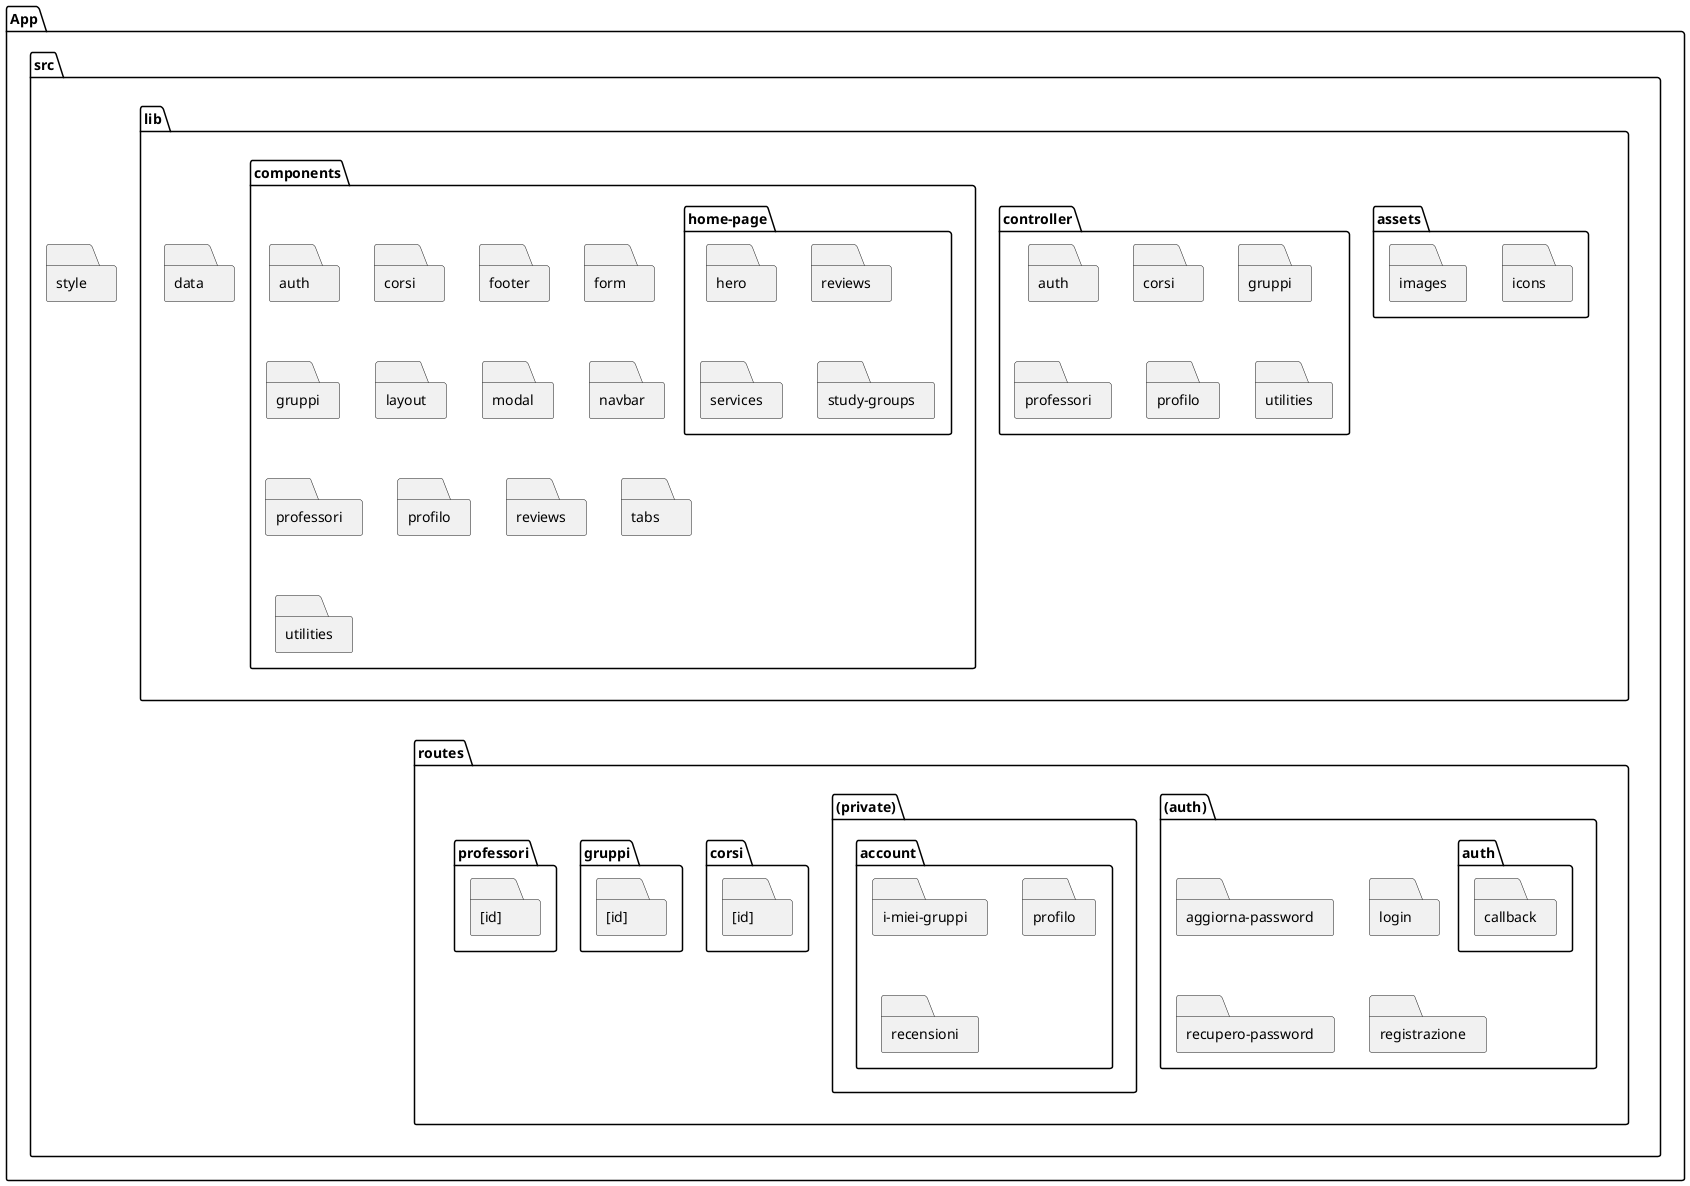 @startuml PackageDiagram

package App {
   package src{
        package lib {
            package assets_lib as "assets" {
                folder icons_asset as "icons"
                folder images_asset as "images"
            }
            
            package controller_lib as "controller" {
                folder auth_controller as "auth"
                folder corsi_controller as "corsi"
                folder gruppi_controller as "gruppi"
                folder professori_controller as "professori"
                folder profilo_controller as "profilo"
                folder utilities_controller as "utilities"
            }

            package components_lib as "components" {
                folder auth_component as "auth"
                folder corsi_component as "corsi"
                folder footer_component as "footer"
                folder form_component as "form"
                folder gruppi_component as "gruppi"
                folder layout_component as "layout"
                folder modal_component as "modal"
                folder navbar_component as "navbar"
                folder professori_component as "professori"
                folder profilo_component as "profilo"
                folder reviews_component as "reviews"
                folder tabs_component as "tabs"
                folder utilities_component as "utilities"
                package home_page_component as "home-page"{
                    folder hero_hp as "hero"
                    folder reviews_hp as "reviews"
                    folder services_hp as "services"
                    folder study_groups_hp as "study-groups"
                }
            }

            folder data_lib as "data"
        }

        package routes {
            package auth_route as "(auth)" {
                folder aggiorna_password_auth as "aggiorna-password"
                package auth_auth as "auth"{
                    folder callback
                }
                folder login_auth as "login"
                folder recupero_password_auth as "recupero-password"
                folder registrazione_auth as "registrazione"
            }
            
            package private_route as "(private)"{
                package account_private as "account"{
                    folder i_miei_gruppi_private as "i-miei-gruppi"
                    folder profilo_private as "profilo"
                    folder recensioni_private as "recensioni"
                }
            }

            package corsi_route as "corsi" {
                folder id_corsi as "[id]"
            }

            package gruppi_route as "gruppi" {
                folder id_gruppi as "[id]"
            }

            package professori_route as "professori" {
                folder id_professori as "[id]"
            }
        }
        
        folder style
    }
}

routes -[hidden]u---- lib
lib -[hidden]d- routes

@enduml